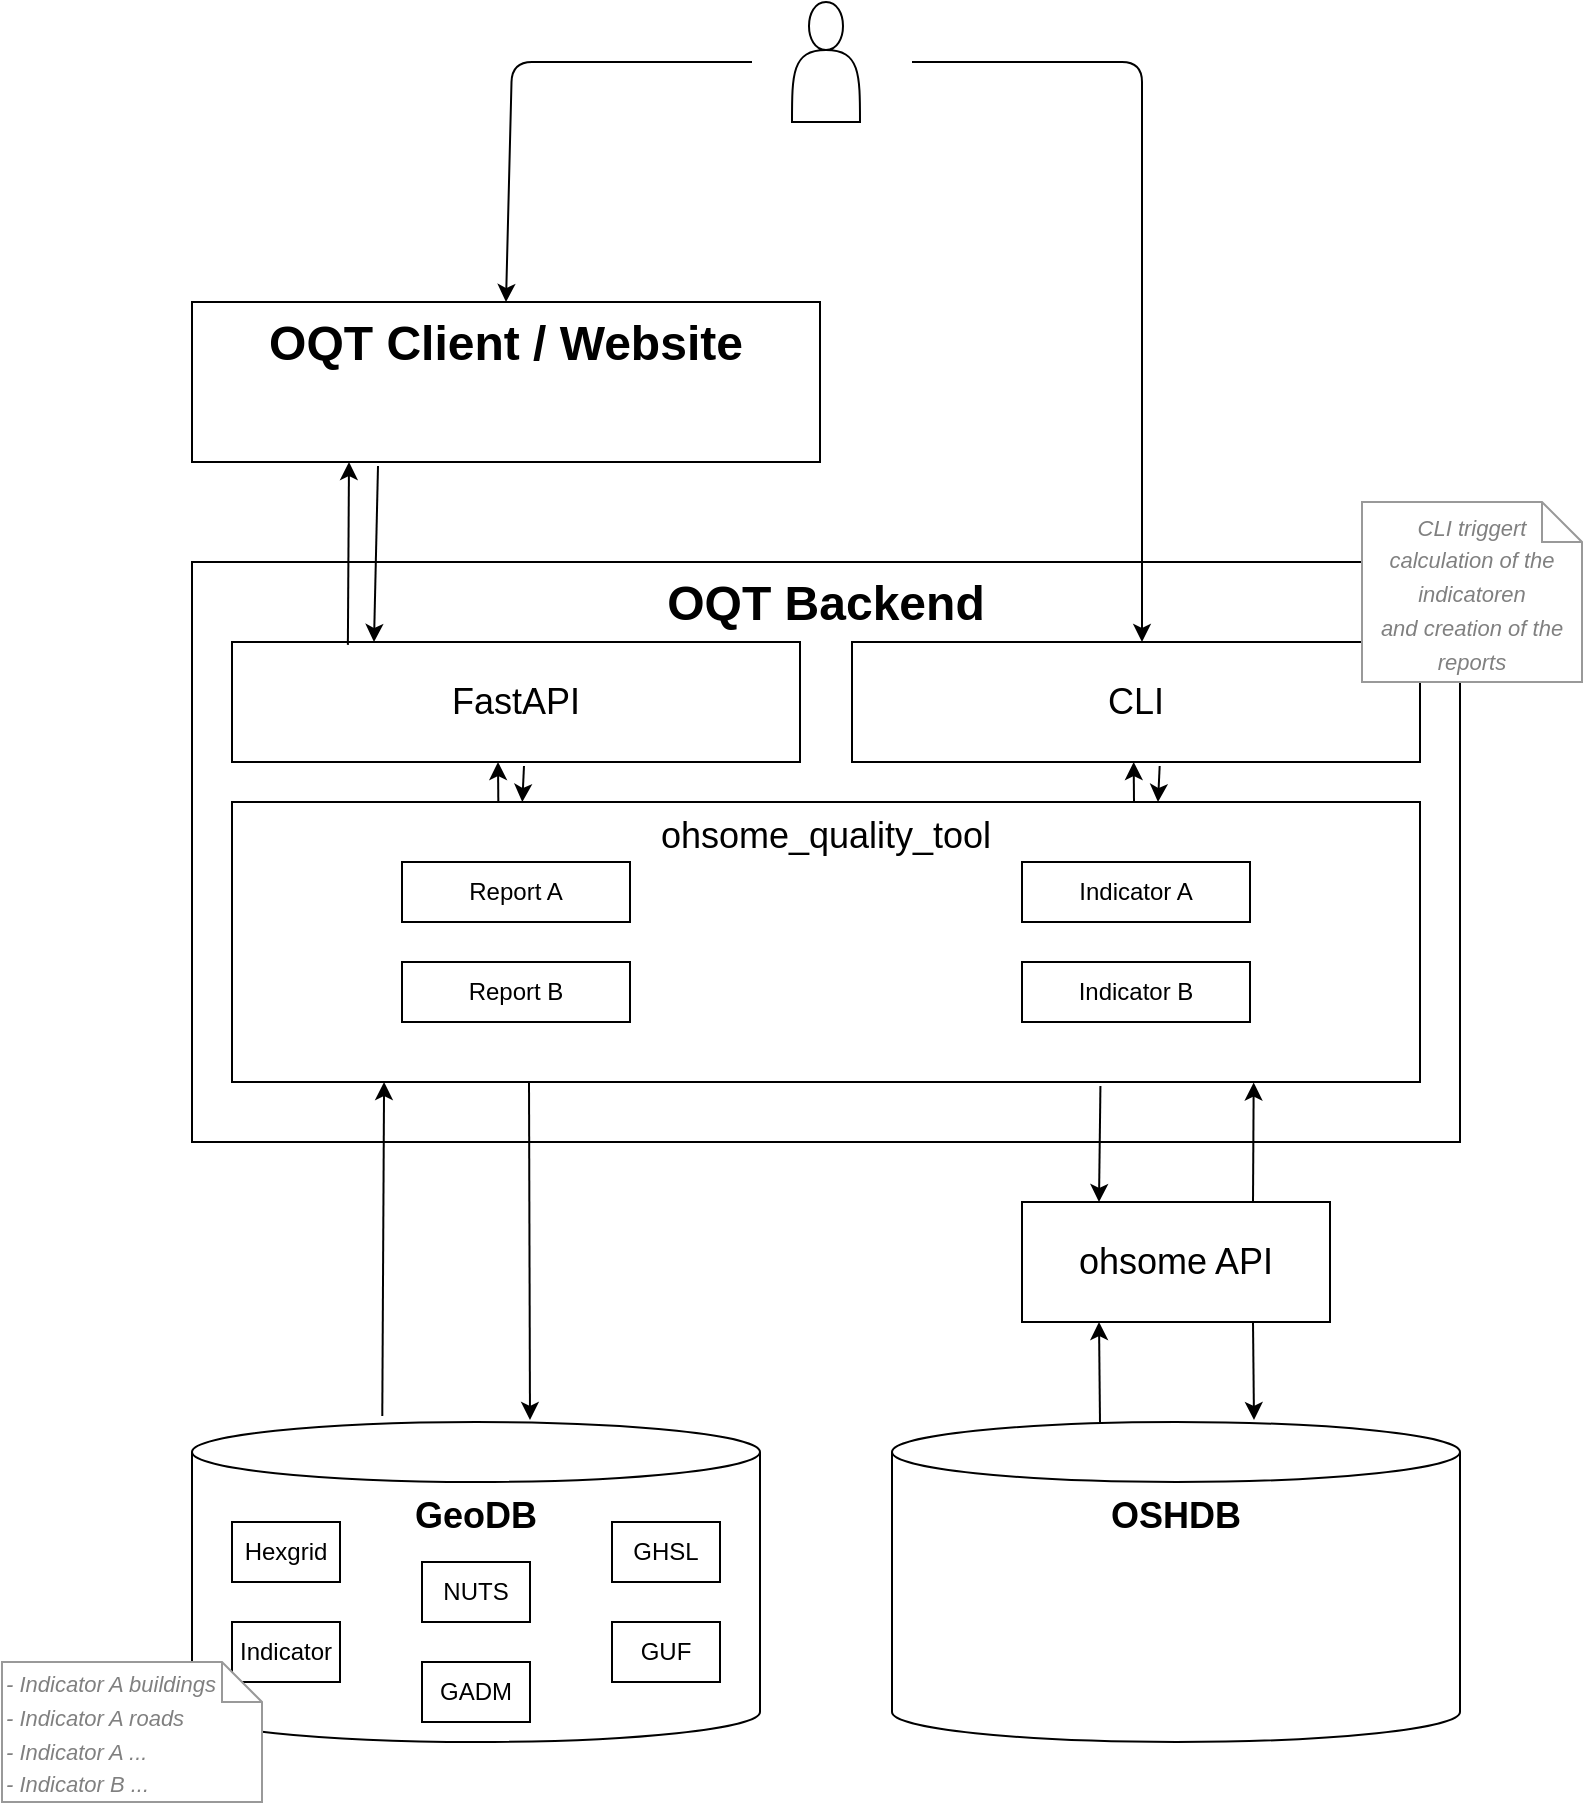 <mxfile version="14.1.1" type="device"><diagram id="BOAPcmHPgG5kvTX-Dj1x" name="Page-1"><mxGraphModel dx="1422" dy="840" grid="1" gridSize="10" guides="1" tooltips="1" connect="1" arrows="1" fold="1" page="1" pageScale="1" pageWidth="850" pageHeight="1000" math="0" shadow="0"><root><mxCell id="0"/><mxCell id="1" parent="0"/><mxCell id="uZdKqW3uR_-opV57DOFa-4" value="&lt;b&gt;&lt;font style=&quot;font-size: 18px&quot;&gt;OSHDB&lt;/font&gt;&lt;/b&gt;" style="shape=cylinder3;whiteSpace=wrap;html=1;boundedLbl=1;backgroundOutline=1;size=15;verticalAlign=top;" parent="1" vertex="1"><mxGeometry x="455" y="760" width="284" height="160" as="geometry"/></mxCell><mxCell id="uZdKqW3uR_-opV57DOFa-5" value="&lt;b&gt;&lt;font style=&quot;font-size: 18px&quot;&gt;GeoDB&lt;/font&gt;&lt;/b&gt;" style="shape=cylinder3;whiteSpace=wrap;html=1;boundedLbl=1;backgroundOutline=1;size=15;verticalAlign=top;" parent="1" vertex="1"><mxGeometry x="105" y="760" width="284" height="160" as="geometry"/></mxCell><mxCell id="uZdKqW3uR_-opV57DOFa-6" value="&lt;font style=&quot;font-size: 18px&quot;&gt;ohsome API&lt;br&gt;&lt;/font&gt;" style="rounded=0;whiteSpace=wrap;html=1;" parent="1" vertex="1"><mxGeometry x="520" y="650" width="154" height="60" as="geometry"/></mxCell><mxCell id="uZdKqW3uR_-opV57DOFa-7" value="&lt;font style=&quot;font-size: 24px&quot;&gt;&lt;b&gt;&lt;font style=&quot;font-size: 24px&quot;&gt;OQT Backend&lt;/font&gt;&lt;/b&gt;&lt;/font&gt;" style="rounded=0;whiteSpace=wrap;html=1;verticalAlign=top;" parent="1" vertex="1"><mxGeometry x="105" y="330" width="634" height="290" as="geometry"/></mxCell><mxCell id="uZdKqW3uR_-opV57DOFa-10" value="&lt;font style=&quot;font-size: 18px&quot;&gt;CLI&lt;/font&gt;" style="rounded=0;whiteSpace=wrap;html=1;" parent="1" vertex="1"><mxGeometry x="435" y="370" width="284" height="60" as="geometry"/></mxCell><mxCell id="uZdKqW3uR_-opV57DOFa-11" value="&lt;font style=&quot;font-size: 18px&quot;&gt;FastAPI&lt;/font&gt;" style="rounded=0;whiteSpace=wrap;html=1;" parent="1" vertex="1"><mxGeometry x="125" y="370" width="284" height="60" as="geometry"/></mxCell><mxCell id="uZdKqW3uR_-opV57DOFa-12" value="&lt;font style=&quot;font-size: 18px&quot;&gt;ohsome_quality_tool&lt;br&gt;&lt;/font&gt;" style="rounded=0;whiteSpace=wrap;html=1;verticalAlign=top;" parent="1" vertex="1"><mxGeometry x="125" y="450" width="594" height="140" as="geometry"/></mxCell><mxCell id="uZdKqW3uR_-opV57DOFa-13" value="Indicator A" style="rounded=0;whiteSpace=wrap;html=1;" parent="1" vertex="1"><mxGeometry x="520" y="480" width="114" height="30" as="geometry"/></mxCell><mxCell id="uZdKqW3uR_-opV57DOFa-14" value="Indicator B" style="rounded=0;whiteSpace=wrap;html=1;" parent="1" vertex="1"><mxGeometry x="520" y="530" width="114" height="30" as="geometry"/></mxCell><mxCell id="uZdKqW3uR_-opV57DOFa-15" value="Report A" style="rounded=0;whiteSpace=wrap;html=1;" parent="1" vertex="1"><mxGeometry x="210" y="480" width="114" height="30" as="geometry"/></mxCell><mxCell id="uZdKqW3uR_-opV57DOFa-16" value="Report B" style="rounded=0;whiteSpace=wrap;html=1;" parent="1" vertex="1"><mxGeometry x="210" y="530" width="114" height="30" as="geometry"/></mxCell><mxCell id="uZdKqW3uR_-opV57DOFa-19" value="&lt;font style=&quot;font-size: 24px&quot;&gt;&lt;b&gt;&lt;font style=&quot;font-size: 24px&quot;&gt;OQT Client / Website&lt;/font&gt;&lt;/b&gt;&lt;/font&gt;" style="rounded=0;whiteSpace=wrap;html=1;verticalAlign=top;" parent="1" vertex="1"><mxGeometry x="105" y="200" width="314" height="80" as="geometry"/></mxCell><mxCell id="uZdKqW3uR_-opV57DOFa-21" value="" style="endArrow=classic;html=1;entryX=0.25;entryY=1;entryDx=0;entryDy=0;exitX=0.204;exitY=0.024;exitDx=0;exitDy=0;exitPerimeter=0;" parent="1" source="uZdKqW3uR_-opV57DOFa-11" target="uZdKqW3uR_-opV57DOFa-19" edge="1"><mxGeometry width="50" height="50" relative="1" as="geometry"><mxPoint x="425" y="660" as="sourcePoint"/><mxPoint x="475" y="610" as="targetPoint"/></mxGeometry></mxCell><mxCell id="uZdKqW3uR_-opV57DOFa-22" value="" style="endArrow=classic;html=1;entryX=0.25;entryY=0;entryDx=0;entryDy=0;" parent="1" target="uZdKqW3uR_-opV57DOFa-11" edge="1"><mxGeometry width="50" height="50" relative="1" as="geometry"><mxPoint x="198" y="282" as="sourcePoint"/><mxPoint x="195" y="290" as="targetPoint"/></mxGeometry></mxCell><mxCell id="uZdKqW3uR_-opV57DOFa-26" value="" style="shape=actor;whiteSpace=wrap;html=1;" parent="1" vertex="1"><mxGeometry x="405" y="50" width="34" height="60" as="geometry"/></mxCell><mxCell id="uZdKqW3uR_-opV57DOFa-28" value="" style="endArrow=classic;html=1;entryX=0.5;entryY=0;entryDx=0;entryDy=0;" parent="1" target="uZdKqW3uR_-opV57DOFa-19" edge="1"><mxGeometry width="50" height="50" relative="1" as="geometry"><mxPoint x="385" y="80" as="sourcePoint"/><mxPoint x="475" y="460" as="targetPoint"/><Array as="points"><mxPoint x="265" y="80"/></Array></mxGeometry></mxCell><mxCell id="uZdKqW3uR_-opV57DOFa-29" value="" style="endArrow=classic;html=1;" parent="1" edge="1"><mxGeometry width="50" height="50" relative="1" as="geometry"><mxPoint x="465" y="80" as="sourcePoint"/><mxPoint x="580" y="370" as="targetPoint"/><Array as="points"><mxPoint x="580" y="80"/></Array></mxGeometry></mxCell><mxCell id="uZdKqW3uR_-opV57DOFa-30" value="" style="endArrow=classic;html=1;entryX=0.25;entryY=1;entryDx=0;entryDy=0;" parent="1" edge="1"><mxGeometry width="50" height="50" relative="1" as="geometry"><mxPoint x="576" y="450" as="sourcePoint"/><mxPoint x="575.84" y="430" as="targetPoint"/></mxGeometry></mxCell><mxCell id="uZdKqW3uR_-opV57DOFa-31" value="" style="endArrow=classic;html=1;" parent="1" edge="1"><mxGeometry width="50" height="50" relative="1" as="geometry"><mxPoint x="588.84" y="432" as="sourcePoint"/><mxPoint x="588" y="450" as="targetPoint"/></mxGeometry></mxCell><mxCell id="uZdKqW3uR_-opV57DOFa-35" value="" style="endArrow=classic;html=1;entryX=0.128;entryY=1;entryDx=0;entryDy=0;exitX=0.335;exitY=-0.019;exitDx=0;exitDy=0;exitPerimeter=0;entryPerimeter=0;" parent="1" source="uZdKqW3uR_-opV57DOFa-5" target="uZdKqW3uR_-opV57DOFa-12" edge="1"><mxGeometry width="50" height="50" relative="1" as="geometry"><mxPoint x="225.0" y="711.44" as="sourcePoint"/><mxPoint x="225.84" y="620" as="targetPoint"/></mxGeometry></mxCell><mxCell id="uZdKqW3uR_-opV57DOFa-36" value="" style="endArrow=classic;html=1;exitX=0.25;exitY=1;exitDx=0;exitDy=0;" parent="1" source="uZdKqW3uR_-opV57DOFa-12" edge="1"><mxGeometry width="50" height="50" relative="1" as="geometry"><mxPoint x="238.84" y="622" as="sourcePoint"/><mxPoint x="274" y="759" as="targetPoint"/></mxGeometry></mxCell><mxCell id="uZdKqW3uR_-opV57DOFa-42" value="" style="endArrow=classic;html=1;entryX=0.25;entryY=1;entryDx=0;entryDy=0;" parent="1" edge="1"><mxGeometry width="50" height="50" relative="1" as="geometry"><mxPoint x="258.16" y="450" as="sourcePoint"/><mxPoint x="258.0" y="430" as="targetPoint"/></mxGeometry></mxCell><mxCell id="uZdKqW3uR_-opV57DOFa-43" value="" style="endArrow=classic;html=1;" parent="1" edge="1"><mxGeometry width="50" height="50" relative="1" as="geometry"><mxPoint x="271.0" y="432" as="sourcePoint"/><mxPoint x="270.16" y="450" as="targetPoint"/></mxGeometry></mxCell><mxCell id="uZdKqW3uR_-opV57DOFa-45" value="" style="endArrow=classic;html=1;entryX=0.25;entryY=0;entryDx=0;entryDy=0;exitX=0.731;exitY=1.014;exitDx=0;exitDy=0;exitPerimeter=0;" parent="1" source="uZdKqW3uR_-opV57DOFa-12" target="uZdKqW3uR_-opV57DOFa-6" edge="1"><mxGeometry width="50" height="50" relative="1" as="geometry"><mxPoint x="538" y="591.26" as="sourcePoint"/><mxPoint x="537.68" y="659.28" as="targetPoint"/></mxGeometry></mxCell><mxCell id="uZdKqW3uR_-opV57DOFa-48" value="" style="endArrow=classic;html=1;entryX=0.25;entryY=1;entryDx=0;entryDy=0;" parent="1" edge="1" target="uZdKqW3uR_-opV57DOFa-6"><mxGeometry width="50" height="50" relative="1" as="geometry"><mxPoint x="559" y="760" as="sourcePoint"/><mxPoint x="570" y="730" as="targetPoint"/></mxGeometry></mxCell><mxCell id="uZdKqW3uR_-opV57DOFa-49" value="" style="endArrow=classic;html=1;exitX=0.75;exitY=1;exitDx=0;exitDy=0;" parent="1" edge="1" source="uZdKqW3uR_-opV57DOFa-6"><mxGeometry width="50" height="50" relative="1" as="geometry"><mxPoint x="631.5" y="710" as="sourcePoint"/><mxPoint x="636" y="759" as="targetPoint"/></mxGeometry></mxCell><mxCell id="uZdKqW3uR_-opV57DOFa-51" value="GUF" style="rounded=0;whiteSpace=wrap;html=1;" parent="1" vertex="1"><mxGeometry x="315" y="860" width="54" height="30" as="geometry"/></mxCell><mxCell id="uZdKqW3uR_-opV57DOFa-53" value="GHSL" style="rounded=0;whiteSpace=wrap;html=1;" parent="1" vertex="1"><mxGeometry x="315" y="810" width="54" height="30" as="geometry"/></mxCell><mxCell id="uZdKqW3uR_-opV57DOFa-54" value="NUTS" style="rounded=0;whiteSpace=wrap;html=1;" parent="1" vertex="1"><mxGeometry x="220" y="830" width="54" height="30" as="geometry"/></mxCell><mxCell id="uZdKqW3uR_-opV57DOFa-55" value="Hexgrid" style="rounded=0;whiteSpace=wrap;html=1;" parent="1" vertex="1"><mxGeometry x="125" y="810" width="54" height="30" as="geometry"/></mxCell><mxCell id="tMr1dlt4cKQatosH9xba-2" value="GADM" style="rounded=0;whiteSpace=wrap;html=1;" vertex="1" parent="1"><mxGeometry x="220" y="880" width="54" height="30" as="geometry"/></mxCell><mxCell id="tMr1dlt4cKQatosH9xba-4" value="Indicator" style="rounded=0;whiteSpace=wrap;html=1;" vertex="1" parent="1"><mxGeometry x="125" y="860" width="54" height="30" as="geometry"/></mxCell><mxCell id="tMr1dlt4cKQatosH9xba-5" value="&lt;font style=&quot;font-size: 11px&quot; color=&quot;#808080&quot;&gt;&lt;i&gt;CLI triggert calculation of the indicatoren&lt;br&gt;and creation of the reports&lt;/i&gt;&lt;/font&gt;" style="shape=note;strokeWidth=1;fontSize=14;size=20;whiteSpace=wrap;html=1;strokeColor=#999999;" vertex="1" parent="1"><mxGeometry x="690" y="300" width="110" height="90" as="geometry"/></mxCell><mxCell id="tMr1dlt4cKQatosH9xba-6" value="" style="endArrow=classic;html=1;entryX=0.86;entryY=1.002;entryDx=0;entryDy=0;entryPerimeter=0;exitX=0.75;exitY=0;exitDx=0;exitDy=0;" edge="1" parent="1" source="uZdKqW3uR_-opV57DOFa-6" target="uZdKqW3uR_-opV57DOFa-12"><mxGeometry width="50" height="50" relative="1" as="geometry"><mxPoint x="548" y="601.26" as="sourcePoint"/><mxPoint x="547.68" y="669.28" as="targetPoint"/></mxGeometry></mxCell><mxCell id="tMr1dlt4cKQatosH9xba-8" value="&lt;div align=&quot;left&quot;&gt;&lt;font style=&quot;font-size: 11px&quot; color=&quot;#808080&quot;&gt;&lt;i&gt;- Indicator A buildings&lt;br&gt;- Indicator A roads&lt;br&gt;- Indicator A ...&lt;br&gt;- Indicator B ...&lt;br&gt;&lt;/i&gt;&lt;/font&gt;&lt;/div&gt;" style="shape=note;strokeWidth=1;fontSize=14;size=20;whiteSpace=wrap;html=1;strokeColor=#999999;align=left;" vertex="1" parent="1"><mxGeometry x="10" y="880" width="130" height="70" as="geometry"/></mxCell><mxCell id="tMr1dlt4cKQatosH9xba-10" style="edgeStyle=orthogonalEdgeStyle;rounded=0;orthogonalLoop=1;jettySize=auto;html=1;exitX=0.5;exitY=1;exitDx=0;exitDy=0;" edge="1" parent="1" source="uZdKqW3uR_-opV57DOFa-13" target="uZdKqW3uR_-opV57DOFa-13"><mxGeometry relative="1" as="geometry"/></mxCell></root></mxGraphModel></diagram></mxfile>